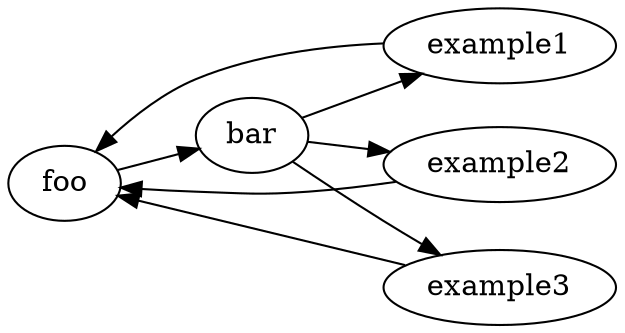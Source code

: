 digraph foo {
  rankdir=LR;
  foo -> bar;
  bar -> {
    example1
    example2
    example3
  } -> foo;
}
